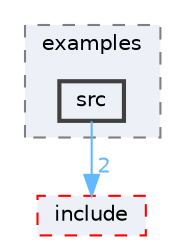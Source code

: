 digraph "src"
{
 // LATEX_PDF_SIZE
  bgcolor="transparent";
  edge [fontname=Helvetica,fontsize=10,labelfontname=Helvetica,labelfontsize=10];
  node [fontname=Helvetica,fontsize=10,shape=box,height=0.2,width=0.4];
  compound=true
  subgraph clusterdir_2203d236f22df96802245497e3061dd5 {
    graph [ bgcolor="#edf0f7", pencolor="grey50", label="examples", fontname=Helvetica,fontsize=10 style="filled,dashed", URL="dir_2203d236f22df96802245497e3061dd5.html",tooltip=""]
  dir_c9146a2b99062983575f5578b15dbb6c [label="src", fillcolor="#edf0f7", color="grey25", style="filled,bold", URL="dir_c9146a2b99062983575f5578b15dbb6c.html",tooltip=""];
  }
  dir_98160fa1901c50fe34cd88e7cf50a1e5 [label="include", fillcolor="#edf0f7", color="red", style="filled,dashed", URL="dir_98160fa1901c50fe34cd88e7cf50a1e5.html",tooltip=""];
  dir_c9146a2b99062983575f5578b15dbb6c->dir_98160fa1901c50fe34cd88e7cf50a1e5 [headlabel="2", labeldistance=1.5 headhref="dir_000192_000110.html" href="dir_000192_000110.html" color="steelblue1" fontcolor="steelblue1"];
}
